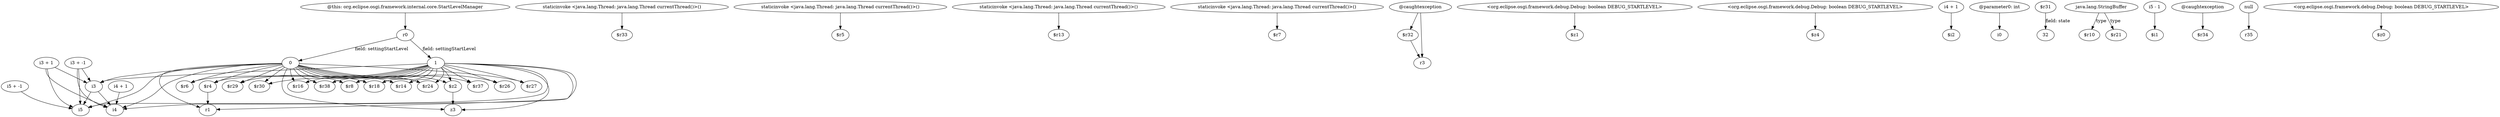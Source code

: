 digraph g {
0[label="$z2"]
1[label="z3"]
0->1[label=""]
2[label="0"]
2->0[label=""]
3[label="1"]
3->0[label=""]
4[label="$r37"]
3->4[label=""]
5[label="$r26"]
2->5[label=""]
3->5[label=""]
6[label="staticinvoke <java.lang.Thread: java.lang.Thread currentThread()>()"]
7[label="$r33"]
6->7[label=""]
2->4[label=""]
3->1[label=""]
2->1[label=""]
8[label="$r27"]
2->8[label=""]
9[label="$r14"]
2->9[label=""]
10[label="i3"]
11[label="i5"]
10->11[label=""]
3->8[label=""]
3->9[label=""]
12[label="staticinvoke <java.lang.Thread: java.lang.Thread currentThread()>()"]
13[label="$r5"]
12->13[label=""]
14[label="r1"]
3->14[label=""]
2->10[label=""]
15[label="$r6"]
3->15[label=""]
3->10[label=""]
2->15[label=""]
2->14[label=""]
16[label="i5 + -1"]
16->11[label=""]
17[label="$r4"]
2->17[label=""]
3->17[label=""]
18[label="staticinvoke <java.lang.Thread: java.lang.Thread currentThread()>()"]
19[label="$r13"]
18->19[label=""]
20[label="staticinvoke <java.lang.Thread: java.lang.Thread currentThread()>()"]
21[label="$r7"]
20->21[label=""]
3->11[label=""]
22[label="@caughtexception"]
23[label="$r32"]
22->23[label=""]
24[label="<org.eclipse.osgi.framework.debug.Debug: boolean DEBUG_STARTLEVEL>"]
25[label="$z1"]
24->25[label=""]
26[label="$r29"]
2->26[label=""]
27[label="i4"]
10->27[label=""]
28[label="<org.eclipse.osgi.framework.debug.Debug: boolean DEBUG_STARTLEVEL>"]
29[label="$z4"]
28->29[label=""]
2->11[label=""]
30[label="$r30"]
2->30[label=""]
3->30[label=""]
31[label="i4 + 1"]
32[label="$i2"]
31->32[label=""]
33[label="i3 + 1"]
33->11[label=""]
34[label="@parameter0: int"]
35[label="i0"]
34->35[label=""]
36[label="i3 + -1"]
36->10[label=""]
37[label="$r16"]
2->37[label=""]
3->37[label=""]
38[label="$r31"]
39[label="32"]
38->39[label="field: state"]
40[label="$r38"]
2->40[label=""]
41[label="java.lang.StringBuffer"]
42[label="$r10"]
41->42[label="type"]
3->40[label=""]
33->10[label=""]
43[label="i5 - 1"]
44[label="$i1"]
43->44[label=""]
45[label="$r8"]
3->45[label=""]
3->26[label=""]
46[label="@caughtexception"]
47[label="$r34"]
46->47[label=""]
3->27[label=""]
48[label="i4 + 1"]
48->27[label=""]
2->27[label=""]
49[label="r3"]
22->49[label=""]
50[label="null"]
51[label="r35"]
50->51[label=""]
2->45[label=""]
36->27[label=""]
52[label="<org.eclipse.osgi.framework.debug.Debug: boolean DEBUG_STARTLEVEL>"]
53[label="$z0"]
52->53[label=""]
33->27[label=""]
36->11[label=""]
54[label="$r21"]
41->54[label="type"]
55[label="@this: org.eclipse.osgi.framework.internal.core.StartLevelManager"]
56[label="r0"]
55->56[label=""]
17->14[label=""]
56->2[label="field: settingStartLevel"]
57[label="$r18"]
2->57[label=""]
58[label="$r24"]
2->58[label=""]
3->57[label=""]
3->58[label=""]
56->3[label="field: settingStartLevel"]
23->49[label=""]
}
